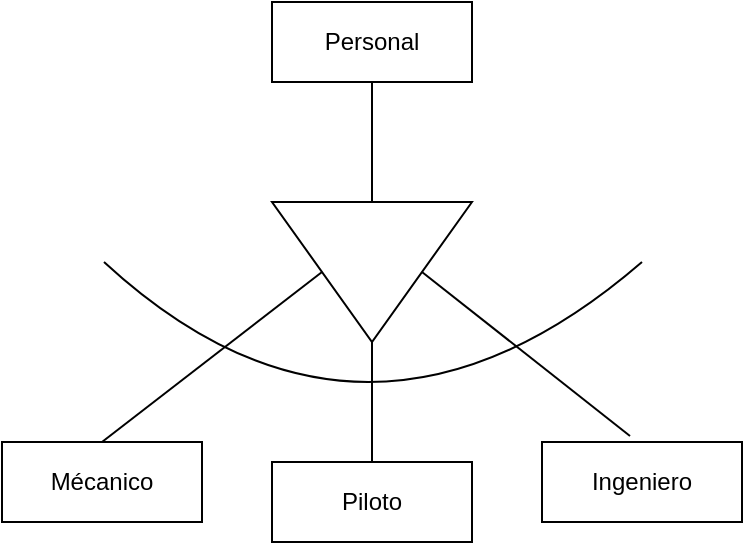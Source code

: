 <mxfile version="20.4.0" type="device"><diagram id="V2W0qkIS6C2mzs1--5z4" name="Página-1"><mxGraphModel dx="1422" dy="754" grid="1" gridSize="10" guides="1" tooltips="1" connect="1" arrows="1" fold="1" page="1" pageScale="1" pageWidth="827" pageHeight="1169" math="0" shadow="0"><root><mxCell id="0"/><mxCell id="1" parent="0"/><mxCell id="XOefm421zKha1q_dxAmv-1" value="Personal" style="whiteSpace=wrap;html=1;align=center;" vertex="1" parent="1"><mxGeometry x="364" y="120" width="100" height="40" as="geometry"/></mxCell><mxCell id="XOefm421zKha1q_dxAmv-2" value="Mécanico" style="whiteSpace=wrap;html=1;align=center;" vertex="1" parent="1"><mxGeometry x="229" y="340" width="100" height="40" as="geometry"/></mxCell><mxCell id="XOefm421zKha1q_dxAmv-3" value="Ingeniero" style="whiteSpace=wrap;html=1;align=center;" vertex="1" parent="1"><mxGeometry x="499" y="340" width="100" height="40" as="geometry"/></mxCell><mxCell id="XOefm421zKha1q_dxAmv-9" value="" style="endArrow=none;html=1;rounded=0;sourcePerimeterSpacing=8;targetPerimeterSpacing=11;curved=1;" edge="1" parent="1"><mxGeometry relative="1" as="geometry"><mxPoint x="280" y="250" as="sourcePoint"/><mxPoint x="549" y="250" as="targetPoint"/><Array as="points"><mxPoint x="410" y="370"/></Array></mxGeometry></mxCell><mxCell id="XOefm421zKha1q_dxAmv-11" value="" style="verticalLabelPosition=bottom;verticalAlign=top;html=1;shape=mxgraph.basic.acute_triangle;dx=0.5;gradientColor=none;rotation=-180;" vertex="1" parent="1"><mxGeometry x="364" y="220" width="100" height="70" as="geometry"/></mxCell><mxCell id="XOefm421zKha1q_dxAmv-13" value="" style="endArrow=none;html=1;rounded=0;sourcePerimeterSpacing=8;targetPerimeterSpacing=11;curved=1;entryX=0.5;entryY=1;entryDx=0;entryDy=0;exitX=0.5;exitY=1;exitDx=0;exitDy=0;exitPerimeter=0;" edge="1" parent="1" source="XOefm421zKha1q_dxAmv-11" target="XOefm421zKha1q_dxAmv-1"><mxGeometry relative="1" as="geometry"><mxPoint x="330" y="190" as="sourcePoint"/><mxPoint x="490" y="190" as="targetPoint"/></mxGeometry></mxCell><mxCell id="XOefm421zKha1q_dxAmv-15" value="" style="endArrow=none;html=1;rounded=0;sourcePerimeterSpacing=8;targetPerimeterSpacing=11;curved=1;entryX=0;entryY=0;entryDx=75;entryDy=35;exitX=0.5;exitY=0;exitDx=0;exitDy=0;entryPerimeter=0;" edge="1" parent="1" source="XOefm421zKha1q_dxAmv-2" target="XOefm421zKha1q_dxAmv-11"><mxGeometry relative="1" as="geometry"><mxPoint x="424" y="230" as="sourcePoint"/><mxPoint x="424" y="170" as="targetPoint"/></mxGeometry></mxCell><mxCell id="XOefm421zKha1q_dxAmv-16" value="" style="endArrow=none;html=1;rounded=0;sourcePerimeterSpacing=8;targetPerimeterSpacing=11;curved=1;entryX=0;entryY=0;entryDx=25;entryDy=35;exitX=0.44;exitY=-0.075;exitDx=0;exitDy=0;entryPerimeter=0;exitPerimeter=0;" edge="1" parent="1" source="XOefm421zKha1q_dxAmv-3" target="XOefm421zKha1q_dxAmv-11"><mxGeometry relative="1" as="geometry"><mxPoint x="289" y="350" as="sourcePoint"/><mxPoint x="399" y="265" as="targetPoint"/></mxGeometry></mxCell><mxCell id="XOefm421zKha1q_dxAmv-17" value="Piloto" style="whiteSpace=wrap;html=1;align=center;gradientColor=none;" vertex="1" parent="1"><mxGeometry x="364" y="350" width="100" height="40" as="geometry"/></mxCell><mxCell id="XOefm421zKha1q_dxAmv-19" value="" style="endArrow=none;html=1;rounded=0;sourcePerimeterSpacing=8;targetPerimeterSpacing=11;curved=1;entryX=0;entryY=0;entryDx=50;entryDy=0;exitX=0.5;exitY=0;exitDx=0;exitDy=0;entryPerimeter=0;" edge="1" parent="1" source="XOefm421zKha1q_dxAmv-17" target="XOefm421zKha1q_dxAmv-11"><mxGeometry relative="1" as="geometry"><mxPoint x="289" y="350" as="sourcePoint"/><mxPoint x="399" y="265" as="targetPoint"/></mxGeometry></mxCell></root></mxGraphModel></diagram></mxfile>